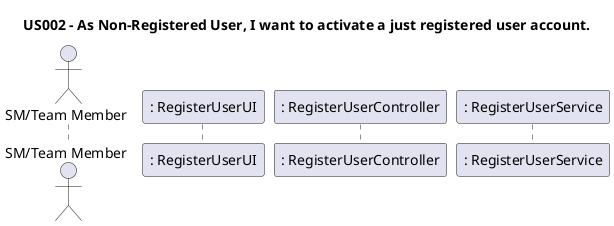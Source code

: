 @startuml
'https://plantuml.com/sequence-diagram

title US002 - As Non-Registered User, I want to activate a just registered user account.

autoactivate on
autonumber

actor "SM/Team Member" as User
participant ": RegisterUserUI" as Ui
participant ": RegisterUserController" as Ctrl
participant ": RegisterUserService" as Serv
@enduml